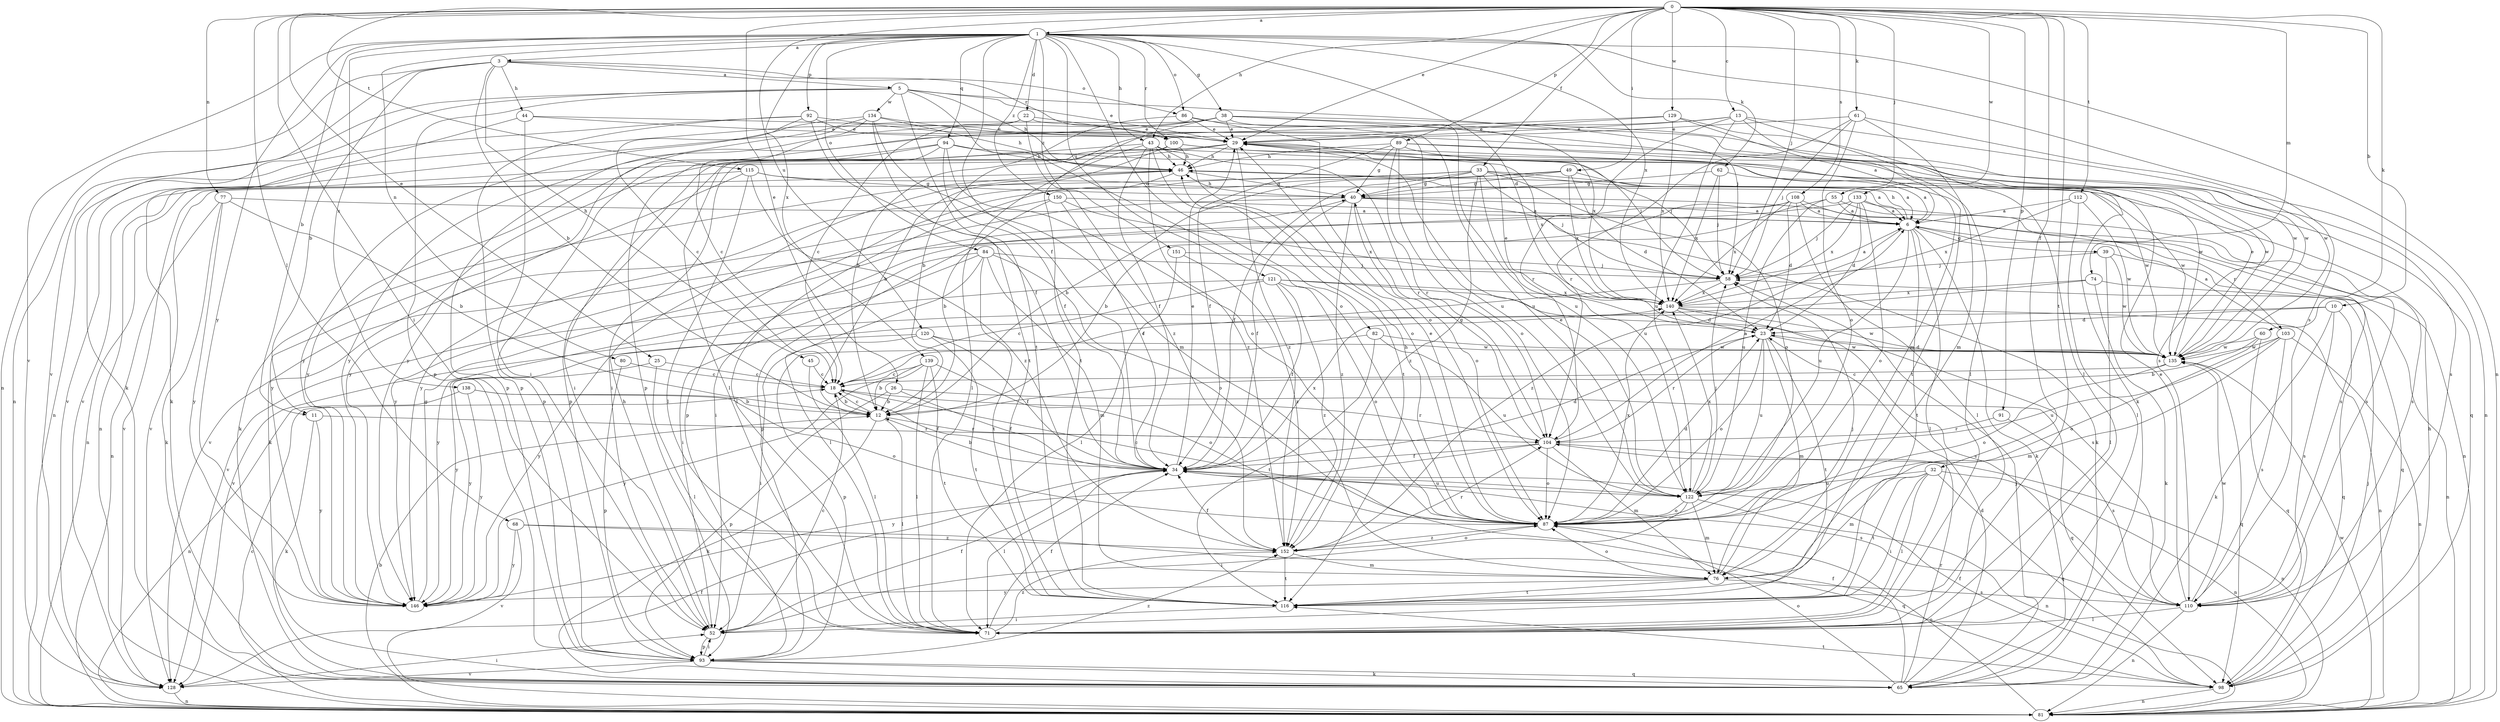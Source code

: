 strict digraph  {
0;
1;
3;
5;
6;
10;
11;
12;
13;
18;
22;
23;
25;
26;
29;
32;
33;
34;
38;
39;
40;
43;
44;
45;
46;
49;
52;
55;
58;
60;
61;
62;
65;
68;
71;
74;
76;
77;
80;
81;
82;
84;
86;
87;
89;
91;
92;
93;
94;
98;
100;
103;
104;
108;
110;
112;
115;
116;
120;
121;
122;
128;
129;
133;
134;
135;
138;
139;
140;
146;
150;
151;
152;
0 -> 1  [label=a];
0 -> 10  [label=b];
0 -> 13  [label=c];
0 -> 25  [label=e];
0 -> 26  [label=e];
0 -> 29  [label=e];
0 -> 32  [label=f];
0 -> 33  [label=f];
0 -> 43  [label=h];
0 -> 49  [label=i];
0 -> 52  [label=i];
0 -> 55  [label=j];
0 -> 58  [label=j];
0 -> 60  [label=k];
0 -> 61  [label=k];
0 -> 68  [label=l];
0 -> 74  [label=m];
0 -> 77  [label=n];
0 -> 89  [label=p];
0 -> 91  [label=p];
0 -> 108  [label=s];
0 -> 112  [label=t];
0 -> 115  [label=t];
0 -> 116  [label=t];
0 -> 120  [label=u];
0 -> 129  [label=w];
0 -> 133  [label=w];
1 -> 3  [label=a];
1 -> 11  [label=b];
1 -> 22  [label=d];
1 -> 23  [label=d];
1 -> 34  [label=f];
1 -> 38  [label=g];
1 -> 43  [label=h];
1 -> 62  [label=k];
1 -> 80  [label=n];
1 -> 81  [label=n];
1 -> 82  [label=o];
1 -> 84  [label=o];
1 -> 86  [label=o];
1 -> 92  [label=p];
1 -> 94  [label=q];
1 -> 100  [label=r];
1 -> 110  [label=s];
1 -> 121  [label=u];
1 -> 128  [label=v];
1 -> 138  [label=x];
1 -> 139  [label=x];
1 -> 140  [label=x];
1 -> 146  [label=y];
1 -> 150  [label=z];
1 -> 151  [label=z];
3 -> 5  [label=a];
3 -> 11  [label=b];
3 -> 12  [label=b];
3 -> 44  [label=h];
3 -> 45  [label=h];
3 -> 81  [label=n];
3 -> 86  [label=o];
3 -> 100  [label=r];
3 -> 128  [label=v];
5 -> 29  [label=e];
5 -> 46  [label=h];
5 -> 58  [label=j];
5 -> 65  [label=k];
5 -> 81  [label=n];
5 -> 87  [label=o];
5 -> 93  [label=p];
5 -> 116  [label=t];
5 -> 134  [label=w];
6 -> 39  [label=g];
6 -> 46  [label=h];
6 -> 65  [label=k];
6 -> 71  [label=l];
6 -> 103  [label=r];
6 -> 116  [label=t];
6 -> 122  [label=u];
6 -> 152  [label=z];
10 -> 23  [label=d];
10 -> 65  [label=k];
10 -> 98  [label=q];
10 -> 110  [label=s];
10 -> 146  [label=y];
11 -> 65  [label=k];
11 -> 104  [label=r];
11 -> 146  [label=y];
12 -> 18  [label=c];
12 -> 65  [label=k];
12 -> 71  [label=l];
12 -> 104  [label=r];
13 -> 12  [label=b];
13 -> 29  [label=e];
13 -> 71  [label=l];
13 -> 76  [label=m];
13 -> 81  [label=n];
13 -> 104  [label=r];
13 -> 122  [label=u];
18 -> 12  [label=b];
18 -> 34  [label=f];
18 -> 104  [label=r];
22 -> 18  [label=c];
22 -> 29  [label=e];
22 -> 128  [label=v];
22 -> 140  [label=x];
22 -> 152  [label=z];
23 -> 29  [label=e];
23 -> 76  [label=m];
23 -> 87  [label=o];
23 -> 104  [label=r];
23 -> 116  [label=t];
23 -> 122  [label=u];
23 -> 135  [label=w];
25 -> 18  [label=c];
25 -> 71  [label=l];
25 -> 146  [label=y];
26 -> 12  [label=b];
26 -> 34  [label=f];
26 -> 93  [label=p];
26 -> 98  [label=q];
29 -> 46  [label=h];
29 -> 52  [label=i];
29 -> 81  [label=n];
29 -> 93  [label=p];
29 -> 140  [label=x];
29 -> 152  [label=z];
32 -> 52  [label=i];
32 -> 71  [label=l];
32 -> 76  [label=m];
32 -> 81  [label=n];
32 -> 98  [label=q];
32 -> 116  [label=t];
32 -> 122  [label=u];
33 -> 6  [label=a];
33 -> 34  [label=f];
33 -> 40  [label=g];
33 -> 58  [label=j];
33 -> 87  [label=o];
33 -> 122  [label=u];
33 -> 128  [label=v];
33 -> 135  [label=w];
33 -> 146  [label=y];
33 -> 152  [label=z];
34 -> 12  [label=b];
34 -> 23  [label=d];
34 -> 29  [label=e];
34 -> 71  [label=l];
34 -> 110  [label=s];
34 -> 122  [label=u];
34 -> 140  [label=x];
38 -> 29  [label=e];
38 -> 65  [label=k];
38 -> 93  [label=p];
38 -> 110  [label=s];
38 -> 116  [label=t];
38 -> 122  [label=u];
38 -> 128  [label=v];
38 -> 135  [label=w];
38 -> 146  [label=y];
39 -> 58  [label=j];
39 -> 71  [label=l];
39 -> 98  [label=q];
39 -> 135  [label=w];
40 -> 6  [label=a];
40 -> 34  [label=f];
40 -> 46  [label=h];
40 -> 65  [label=k];
40 -> 81  [label=n];
40 -> 87  [label=o];
40 -> 146  [label=y];
40 -> 152  [label=z];
43 -> 34  [label=f];
43 -> 46  [label=h];
43 -> 52  [label=i];
43 -> 58  [label=j];
43 -> 71  [label=l];
43 -> 87  [label=o];
43 -> 104  [label=r];
43 -> 116  [label=t];
43 -> 152  [label=z];
44 -> 29  [label=e];
44 -> 52  [label=i];
44 -> 65  [label=k];
44 -> 135  [label=w];
45 -> 18  [label=c];
45 -> 71  [label=l];
46 -> 40  [label=g];
46 -> 65  [label=k];
46 -> 71  [label=l];
46 -> 128  [label=v];
49 -> 12  [label=b];
49 -> 23  [label=d];
49 -> 40  [label=g];
49 -> 93  [label=p];
49 -> 135  [label=w];
49 -> 140  [label=x];
52 -> 18  [label=c];
52 -> 34  [label=f];
52 -> 46  [label=h];
52 -> 93  [label=p];
55 -> 6  [label=a];
55 -> 12  [label=b];
55 -> 110  [label=s];
55 -> 122  [label=u];
58 -> 6  [label=a];
58 -> 18  [label=c];
58 -> 140  [label=x];
60 -> 12  [label=b];
60 -> 87  [label=o];
60 -> 98  [label=q];
60 -> 135  [label=w];
61 -> 29  [label=e];
61 -> 58  [label=j];
61 -> 76  [label=m];
61 -> 87  [label=o];
61 -> 104  [label=r];
61 -> 135  [label=w];
62 -> 6  [label=a];
62 -> 40  [label=g];
62 -> 58  [label=j];
62 -> 140  [label=x];
65 -> 23  [label=d];
65 -> 34  [label=f];
65 -> 58  [label=j];
65 -> 87  [label=o];
65 -> 104  [label=r];
68 -> 98  [label=q];
68 -> 128  [label=v];
68 -> 146  [label=y];
68 -> 152  [label=z];
71 -> 34  [label=f];
71 -> 152  [label=z];
74 -> 65  [label=k];
74 -> 81  [label=n];
74 -> 128  [label=v];
74 -> 140  [label=x];
76 -> 58  [label=j];
76 -> 87  [label=o];
76 -> 110  [label=s];
76 -> 116  [label=t];
76 -> 146  [label=y];
77 -> 6  [label=a];
77 -> 12  [label=b];
77 -> 65  [label=k];
77 -> 81  [label=n];
77 -> 146  [label=y];
80 -> 18  [label=c];
80 -> 93  [label=p];
81 -> 12  [label=b];
81 -> 18  [label=c];
81 -> 34  [label=f];
81 -> 87  [label=o];
81 -> 135  [label=w];
82 -> 93  [label=p];
82 -> 116  [label=t];
82 -> 122  [label=u];
82 -> 135  [label=w];
84 -> 52  [label=i];
84 -> 58  [label=j];
84 -> 71  [label=l];
84 -> 76  [label=m];
84 -> 87  [label=o];
84 -> 116  [label=t];
84 -> 128  [label=v];
86 -> 12  [label=b];
86 -> 29  [label=e];
86 -> 87  [label=o];
86 -> 122  [label=u];
87 -> 23  [label=d];
87 -> 29  [label=e];
87 -> 46  [label=h];
87 -> 140  [label=x];
87 -> 152  [label=z];
89 -> 34  [label=f];
89 -> 40  [label=g];
89 -> 46  [label=h];
89 -> 87  [label=o];
89 -> 104  [label=r];
89 -> 110  [label=s];
89 -> 116  [label=t];
89 -> 135  [label=w];
91 -> 104  [label=r];
91 -> 110  [label=s];
92 -> 18  [label=c];
92 -> 29  [label=e];
92 -> 34  [label=f];
92 -> 81  [label=n];
92 -> 93  [label=p];
92 -> 122  [label=u];
93 -> 52  [label=i];
93 -> 65  [label=k];
93 -> 98  [label=q];
93 -> 128  [label=v];
93 -> 152  [label=z];
94 -> 34  [label=f];
94 -> 46  [label=h];
94 -> 71  [label=l];
94 -> 87  [label=o];
94 -> 93  [label=p];
94 -> 135  [label=w];
94 -> 146  [label=y];
98 -> 34  [label=f];
98 -> 46  [label=h];
98 -> 58  [label=j];
98 -> 81  [label=n];
98 -> 116  [label=t];
100 -> 12  [label=b];
100 -> 46  [label=h];
100 -> 58  [label=j];
100 -> 98  [label=q];
100 -> 146  [label=y];
103 -> 6  [label=a];
103 -> 76  [label=m];
103 -> 81  [label=n];
103 -> 110  [label=s];
103 -> 122  [label=u];
103 -> 135  [label=w];
104 -> 6  [label=a];
104 -> 34  [label=f];
104 -> 40  [label=g];
104 -> 76  [label=m];
104 -> 81  [label=n];
104 -> 87  [label=o];
104 -> 146  [label=y];
108 -> 6  [label=a];
108 -> 23  [label=d];
108 -> 52  [label=i];
108 -> 71  [label=l];
108 -> 93  [label=p];
108 -> 110  [label=s];
108 -> 140  [label=x];
110 -> 29  [label=e];
110 -> 71  [label=l];
110 -> 81  [label=n];
110 -> 135  [label=w];
112 -> 6  [label=a];
112 -> 71  [label=l];
112 -> 135  [label=w];
112 -> 140  [label=x];
115 -> 6  [label=a];
115 -> 40  [label=g];
115 -> 71  [label=l];
115 -> 81  [label=n];
115 -> 146  [label=y];
115 -> 152  [label=z];
116 -> 52  [label=i];
120 -> 34  [label=f];
120 -> 52  [label=i];
120 -> 116  [label=t];
120 -> 135  [label=w];
120 -> 146  [label=y];
121 -> 18  [label=c];
121 -> 34  [label=f];
121 -> 87  [label=o];
121 -> 110  [label=s];
121 -> 140  [label=x];
121 -> 146  [label=y];
121 -> 152  [label=z];
122 -> 18  [label=c];
122 -> 29  [label=e];
122 -> 52  [label=i];
122 -> 58  [label=j];
122 -> 76  [label=m];
122 -> 81  [label=n];
122 -> 87  [label=o];
122 -> 140  [label=x];
128 -> 52  [label=i];
128 -> 81  [label=n];
129 -> 6  [label=a];
129 -> 29  [label=e];
129 -> 71  [label=l];
129 -> 140  [label=x];
129 -> 146  [label=y];
133 -> 6  [label=a];
133 -> 23  [label=d];
133 -> 58  [label=j];
133 -> 87  [label=o];
133 -> 110  [label=s];
133 -> 128  [label=v];
133 -> 140  [label=x];
134 -> 18  [label=c];
134 -> 29  [label=e];
134 -> 46  [label=h];
134 -> 76  [label=m];
134 -> 93  [label=p];
134 -> 116  [label=t];
134 -> 146  [label=y];
135 -> 18  [label=c];
135 -> 23  [label=d];
135 -> 29  [label=e];
135 -> 87  [label=o];
135 -> 98  [label=q];
138 -> 12  [label=b];
138 -> 81  [label=n];
138 -> 87  [label=o];
138 -> 146  [label=y];
139 -> 12  [label=b];
139 -> 18  [label=c];
139 -> 71  [label=l];
139 -> 87  [label=o];
139 -> 116  [label=t];
139 -> 146  [label=y];
140 -> 23  [label=d];
140 -> 81  [label=n];
140 -> 110  [label=s];
140 -> 135  [label=w];
146 -> 40  [label=g];
150 -> 6  [label=a];
150 -> 12  [label=b];
150 -> 34  [label=f];
150 -> 65  [label=k];
150 -> 140  [label=x];
151 -> 58  [label=j];
151 -> 71  [label=l];
151 -> 152  [label=z];
152 -> 34  [label=f];
152 -> 76  [label=m];
152 -> 87  [label=o];
152 -> 104  [label=r];
152 -> 116  [label=t];
}
